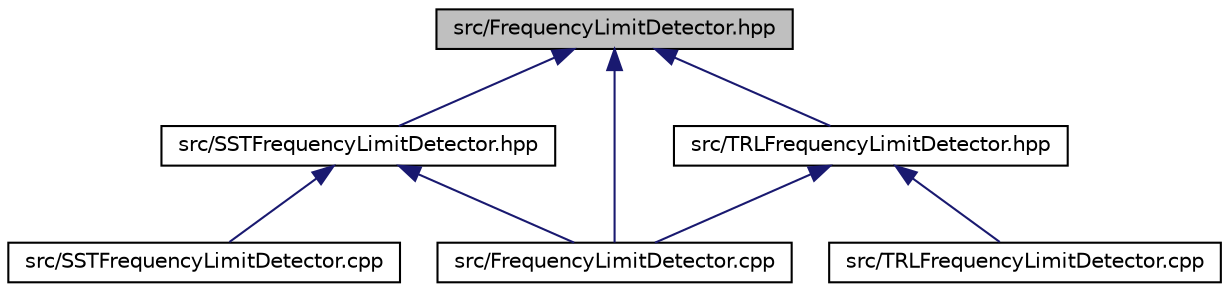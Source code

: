 digraph "src/FrequencyLimitDetector.hpp"
{
 // LATEX_PDF_SIZE
  edge [fontname="Helvetica",fontsize="10",labelfontname="Helvetica",labelfontsize="10"];
  node [fontname="Helvetica",fontsize="10",shape=record];
  Node1 [label="src/FrequencyLimitDetector.hpp",height=0.2,width=0.4,color="black", fillcolor="grey75", style="filled", fontcolor="black",tooltip=" "];
  Node1 -> Node2 [dir="back",color="midnightblue",fontsize="10",style="solid",fontname="Helvetica"];
  Node2 [label="src/FrequencyLimitDetector.cpp",height=0.2,width=0.4,color="black", fillcolor="white", style="filled",URL="$_frequency_limit_detector_8cpp.html",tooltip=" "];
  Node1 -> Node3 [dir="back",color="midnightblue",fontsize="10",style="solid",fontname="Helvetica"];
  Node3 [label="src/SSTFrequencyLimitDetector.hpp",height=0.2,width=0.4,color="black", fillcolor="white", style="filled",URL="$_s_s_t_frequency_limit_detector_8hpp.html",tooltip=" "];
  Node3 -> Node2 [dir="back",color="midnightblue",fontsize="10",style="solid",fontname="Helvetica"];
  Node3 -> Node4 [dir="back",color="midnightblue",fontsize="10",style="solid",fontname="Helvetica"];
  Node4 [label="src/SSTFrequencyLimitDetector.cpp",height=0.2,width=0.4,color="black", fillcolor="white", style="filled",URL="$_s_s_t_frequency_limit_detector_8cpp.html",tooltip=" "];
  Node1 -> Node5 [dir="back",color="midnightblue",fontsize="10",style="solid",fontname="Helvetica"];
  Node5 [label="src/TRLFrequencyLimitDetector.hpp",height=0.2,width=0.4,color="black", fillcolor="white", style="filled",URL="$_t_r_l_frequency_limit_detector_8hpp.html",tooltip=" "];
  Node5 -> Node2 [dir="back",color="midnightblue",fontsize="10",style="solid",fontname="Helvetica"];
  Node5 -> Node6 [dir="back",color="midnightblue",fontsize="10",style="solid",fontname="Helvetica"];
  Node6 [label="src/TRLFrequencyLimitDetector.cpp",height=0.2,width=0.4,color="black", fillcolor="white", style="filled",URL="$_t_r_l_frequency_limit_detector_8cpp.html",tooltip=" "];
}
